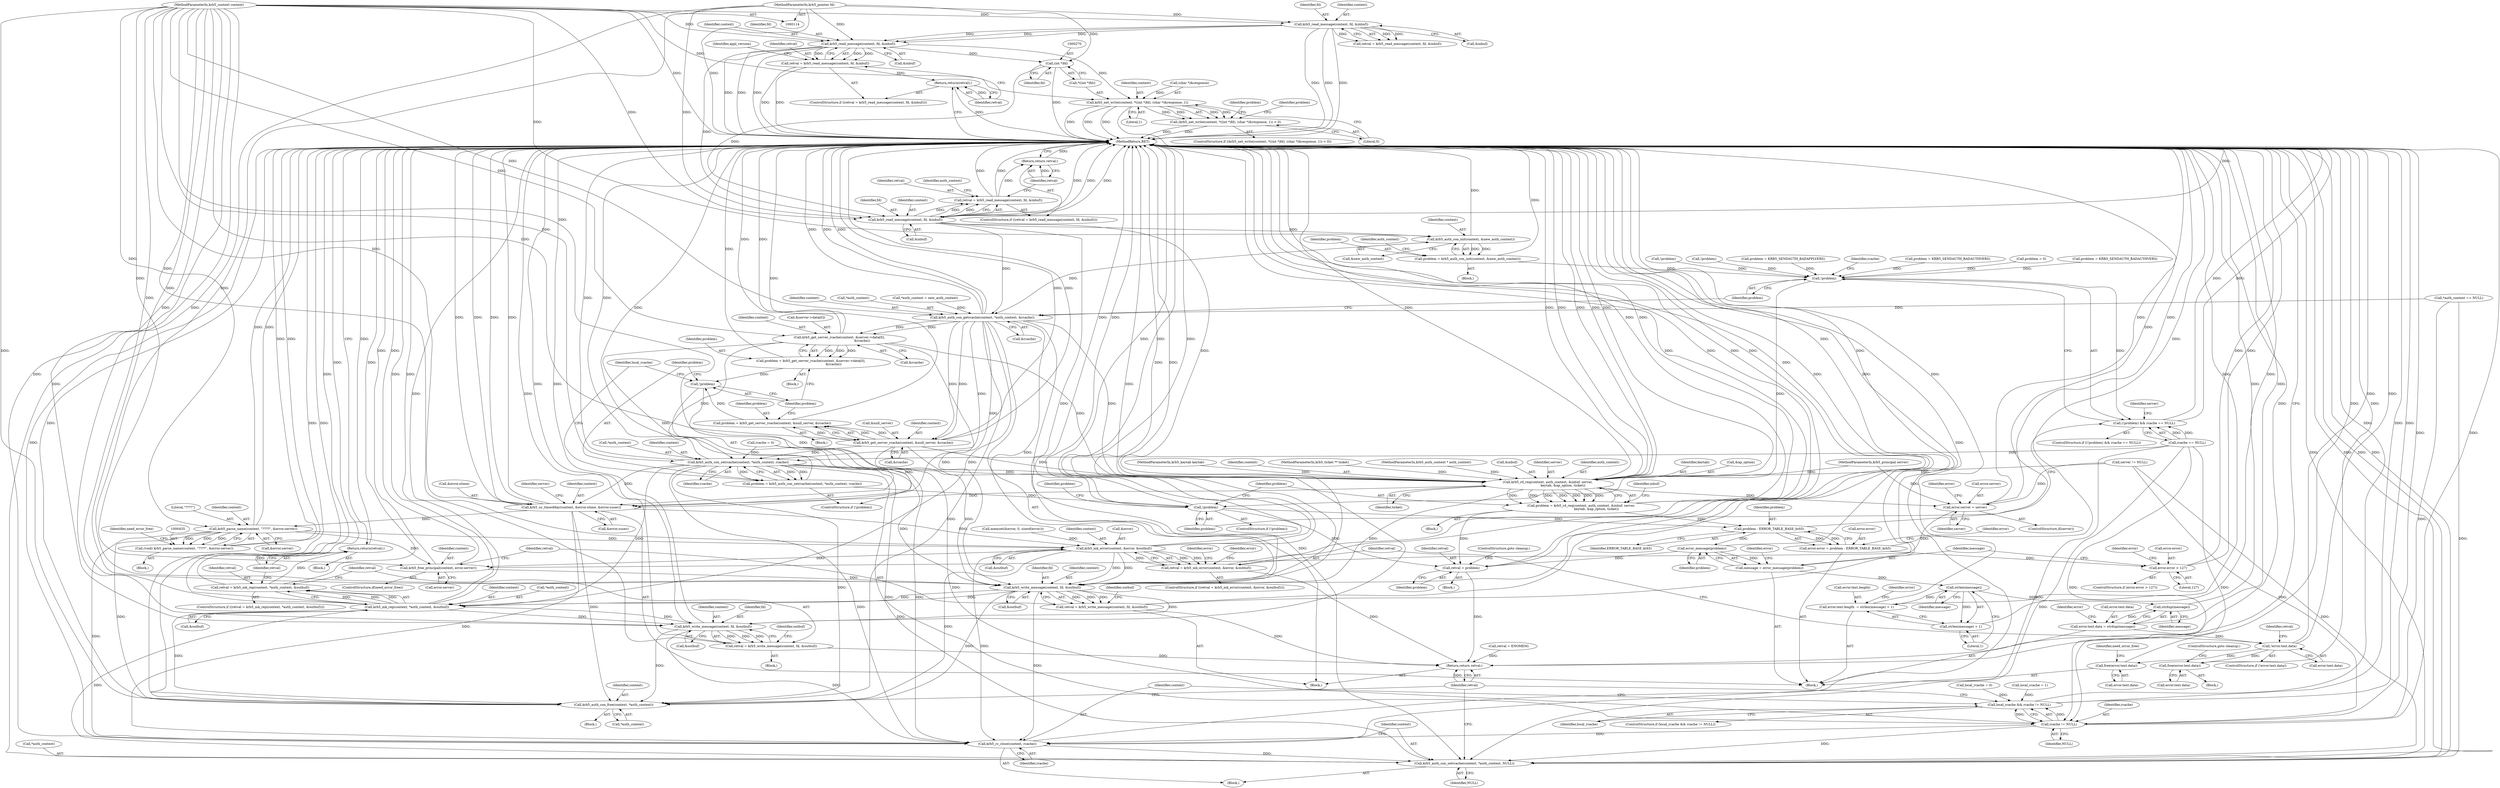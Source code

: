digraph "0_krb5_102bb6ebf20f9174130c85c3b052ae104e5073ec_0@API" {
"1000215" [label="(Call,krb5_read_message(context, fd, &inbuf))"];
"1000168" [label="(Call,krb5_read_message(context, fd, &inbuf))"];
"1000115" [label="(MethodParameterIn,krb5_context context)"];
"1000117" [label="(MethodParameterIn,krb5_pointer fd)"];
"1000213" [label="(Call,retval = krb5_read_message(context, fd, &inbuf))"];
"1000220" [label="(Return,return(retval);)"];
"1000266" [label="(Call,krb5_net_write(context, *((int *)fd), (char *)&response, 1))"];
"1000265" [label="(Call,(krb5_net_write(context, *((int *)fd), (char *)&response, 1)) < 0)"];
"1000288" [label="(Call,krb5_read_message(context, fd, &inbuf))"];
"1000286" [label="(Call,retval = krb5_read_message(context, fd, &inbuf))"];
"1000293" [label="(Return,return retval;)"];
"1000303" [label="(Call,krb5_auth_con_init(context, &new_auth_context))"];
"1000301" [label="(Call,problem = krb5_auth_con_init(context, &new_auth_context))"];
"1000322" [label="(Call,!problem)"];
"1000321" [label="(Call,(!problem) && rcache == NULL)"];
"1000385" [label="(Call,!problem)"];
"1000450" [label="(Call,problem - ERROR_TABLE_BASE_krb5)"];
"1000446" [label="(Call,error.error = problem - ERROR_TABLE_BASE_krb5)"];
"1000454" [label="(Call,error.error > 127)"];
"1000466" [label="(Call,error_message(problem))"];
"1000464" [label="(Call,message = error_message(problem))"];
"1000475" [label="(Call,strlen(message))"];
"1000468" [label="(Call,error.text.length  = strlen(message) + 1)"];
"1000474" [label="(Call,strlen(message) + 1)"];
"1000484" [label="(Call,strdup(message))"];
"1000478" [label="(Call,error.text.data = strdup(message))"];
"1000487" [label="(Call,!error.text.data)"];
"1000508" [label="(Call,free(error.text.data))"];
"1000515" [label="(Call,free(error.text.data))"];
"1000556" [label="(Call,retval = problem)"];
"1000618" [label="(Return,return retval;)"];
"1000314" [label="(Call,krb5_auth_con_getrcache(context, *auth_context, &rcache))"];
"1000341" [label="(Call,krb5_get_server_rcache(context, &server->data[0],\n                                             &rcache))"];
"1000339" [label="(Call,problem = krb5_get_server_rcache(context, &server->data[0],\n                                             &rcache))"];
"1000372" [label="(Call,!problem)"];
"1000376" [label="(Call,krb5_auth_con_setrcache(context, *auth_context, rcache))"];
"1000374" [label="(Call,problem = krb5_auth_con_setrcache(context, *auth_context, rcache))"];
"1000390" [label="(Call,krb5_rd_req(context, auth_context, &inbuf, server,\n                              keytab, &ap_option, ticket))"];
"1000388" [label="(Call,problem = krb5_rd_req(context, auth_context, &inbuf, server,\n                              keytab, &ap_option, ticket))"];
"1000415" [label="(Call,krb5_us_timeofday(context, &error.stime, &error.susec))"];
"1000436" [label="(Call,krb5_parse_name(context, \"????\", &error.server))"];
"1000434" [label="(Call,(void) krb5_parse_name(context, \"????\", &error.server))"];
"1000501" [label="(Call,krb5_mk_error(context, &error, &outbuf))"];
"1000499" [label="(Call,retval = krb5_mk_error(context, &error, &outbuf))"];
"1000523" [label="(Call,krb5_free_principal(context, error.server))"];
"1000542" [label="(Call,krb5_write_message(context, fd, &outbuf))"];
"1000540" [label="(Call,retval = krb5_write_message(context, fd, &outbuf))"];
"1000571" [label="(Call,krb5_mk_rep(context, *auth_context, &outbuf))"];
"1000569" [label="(Call,retval = krb5_mk_rep(context, *auth_context, &outbuf))"];
"1000578" [label="(Return,return(retval);)"];
"1000582" [label="(Call,krb5_write_message(context, fd, &outbuf))"];
"1000580" [label="(Call,retval = krb5_write_message(context, fd, &outbuf))"];
"1000598" [label="(Call,krb5_auth_con_free(context, *auth_context))"];
"1000610" [label="(Call,krb5_rc_close(context, rcache))"];
"1000613" [label="(Call,krb5_auth_con_setrcache(context, *auth_context, NULL))"];
"1000427" [label="(Call,error.server = server)"];
"1000606" [label="(Call,rcache != NULL)"];
"1000604" [label="(Call,local_rcache && rcache != NULL)"];
"1000365" [label="(Call,krb5_get_server_rcache(context, &null_server, &rcache))"];
"1000363" [label="(Call,problem = krb5_get_server_rcache(context, &null_server, &rcache))"];
"1000269" [label="(Call,(int *)fd)"];
"1000365" [label="(Call,krb5_get_server_rcache(context, &null_server, &rcache))"];
"1000494" [label="(Call,retval = ENOMEM)"];
"1000265" [label="(Call,(krb5_net_write(context, *((int *)fd), (char *)&response, 1)) < 0)"];
"1000382" [label="(Identifier,local_rcache)"];
"1000453" [label="(ControlStructure,if (error.error > 127))"];
"1000391" [label="(Identifier,context)"];
"1000117" [label="(MethodParameterIn,krb5_pointer fd)"];
"1000515" [label="(Call,free(error.text.data))"];
"1000477" [label="(Literal,1)"];
"1000509" [label="(Call,error.text.data)"];
"1000464" [label="(Call,message = error_message(problem))"];
"1000340" [label="(Identifier,problem)"];
"1000469" [label="(Call,error.text.length)"];
"1000288" [label="(Call,krb5_read_message(context, fd, &inbuf))"];
"1000298" [label="(Identifier,auth_context)"];
"1000371" [label="(ControlStructure,if (!problem))"];
"1000375" [label="(Identifier,problem)"];
"1000286" [label="(Call,retval = krb5_read_message(context, fd, &inbuf))"];
"1000402" [label="(Identifier,inbuf)"];
"1000475" [label="(Call,strlen(message))"];
"1000551" [label="(Block,)"];
"1000451" [label="(Identifier,problem)"];
"1000293" [label="(Return,return retval;)"];
"1000363" [label="(Call,problem = krb5_get_server_rcache(context, &null_server, &rcache))"];
"1000514" [label="(ControlStructure,goto cleanup;)"];
"1000500" [label="(Identifier,retval)"];
"1000191" [label="(Call,problem = KRB5_SENDAUTH_BADAUTHVERS)"];
"1000582" [label="(Call,krb5_write_message(context, fd, &outbuf))"];
"1000376" [label="(Call,krb5_auth_con_setrcache(context, *auth_context, rcache))"];
"1000304" [label="(Identifier,context)"];
"1000487" [label="(Call,!error.text.data)"];
"1000573" [label="(Call,*auth_context)"];
"1000495" [label="(Identifier,retval)"];
"1000490" [label="(Identifier,error)"];
"1000568" [label="(ControlStructure,if ((retval = krb5_mk_rep(context, *auth_context, &outbuf))))"];
"1000485" [label="(Identifier,message)"];
"1000577" [label="(Block,)"];
"1000377" [label="(Identifier,context)"];
"1000505" [label="(Call,&outbuf)"];
"1000352" [label="(Block,)"];
"1000415" [label="(Call,krb5_us_timeofday(context, &error.stime, &error.susec))"];
"1000218" [label="(Call,&inbuf)"];
"1000271" [label="(Identifier,fd)"];
"1000330" [label="(Call,server != NULL)"];
"1000444" [label="(Identifier,need_error_free)"];
"1000122" [label="(MethodParameterIn,krb5_ticket ** ticket)"];
"1000436" [label="(Call,krb5_parse_name(context, \"????\", &error.server))"];
"1000608" [label="(Identifier,NULL)"];
"1000314" [label="(Call,krb5_auth_con_getrcache(context, *auth_context, &rcache))"];
"1000309" [label="(Identifier,auth_context)"];
"1000153" [label="(Call,problem = 0)"];
"1000614" [label="(Identifier,context)"];
"1000290" [label="(Identifier,fd)"];
"1000285" [label="(ControlStructure,if ((retval = krb5_read_message(context, fd, &inbuf))))"];
"1000433" [label="(Block,)"];
"1000615" [label="(Call,*auth_context)"];
"1000116" [label="(MethodParameterIn,krb5_auth_context * auth_context)"];
"1000542" [label="(Call,krb5_write_message(context, fd, &outbuf))"];
"1000206" [label="(Call,problem = KRB5_SENDAUTH_BADAUTHVERS)"];
"1000307" [label="(Call,*auth_context = new_auth_context)"];
"1000466" [label="(Call,error_message(problem))"];
"1000479" [label="(Call,error.text.data)"];
"1000437" [label="(Identifier,context)"];
"1000277" [label="(Literal,0)"];
"1000502" [label="(Identifier,context)"];
"1000605" [label="(Identifier,local_rcache)"];
"1000620" [label="(MethodReturn,RET)"];
"1000455" [label="(Call,error.error)"];
"1000611" [label="(Identifier,context)"];
"1000454" [label="(Call,error.error > 127)"];
"1000302" [label="(Identifier,problem)"];
"1000405" [label="(Identifier,problem)"];
"1000461" [label="(Identifier,error)"];
"1000583" [label="(Identifier,context)"];
"1000421" [label="(Call,&error.susec)"];
"1000478" [label="(Call,error.text.data = strdup(message))"];
"1000498" [label="(ControlStructure,if ((retval = krb5_mk_error(context, &error, &outbuf))))"];
"1000266" [label="(Call,krb5_net_write(context, *((int *)fd), (char *)&response, 1))"];
"1000569" [label="(Call,retval = krb5_mk_rep(context, *auth_context, &outbuf))"];
"1000212" [label="(ControlStructure,if ((retval = krb5_read_message(context, fd, &inbuf))))"];
"1000597" [label="(Block,)"];
"1000253" [label="(Call,!problem)"];
"1000603" [label="(ControlStructure,if (local_rcache && rcache != NULL))"];
"1000323" [label="(Identifier,problem)"];
"1000428" [label="(Call,error.server)"];
"1000541" [label="(Identifier,retval)"];
"1000322" [label="(Call,!problem)"];
"1000434" [label="(Call,(void) krb5_parse_name(context, \"????\", &error.server))"];
"1000389" [label="(Identifier,problem)"];
"1000575" [label="(Call,&outbuf)"];
"1000581" [label="(Identifier,retval)"];
"1000227" [label="(Call,!problem)"];
"1000216" [label="(Identifier,context)"];
"1000450" [label="(Call,problem - ERROR_TABLE_BASE_krb5)"];
"1000349" [label="(Call,&rcache)"];
"1000366" [label="(Identifier,context)"];
"1000607" [label="(Identifier,rcache)"];
"1000481" [label="(Identifier,error)"];
"1000217" [label="(Identifier,fd)"];
"1000618" [label="(Return,return retval;)"];
"1000499" [label="(Call,retval = krb5_mk_error(context, &error, &outbuf))"];
"1000617" [label="(Identifier,NULL)"];
"1000280" [label="(Identifier,problem)"];
"1000393" [label="(Call,&inbuf)"];
"1000169" [label="(Identifier,context)"];
"1000613" [label="(Call,krb5_auth_con_setrcache(context, *auth_context, NULL))"];
"1000589" [label="(Identifier,outbuf)"];
"1000521" [label="(ControlStructure,if(need_error_free))"];
"1000386" [label="(Identifier,problem)"];
"1000474" [label="(Call,strlen(message) + 1)"];
"1000373" [label="(Identifier,problem)"];
"1000438" [label="(Literal,\"????\")"];
"1000448" [label="(Identifier,error)"];
"1000446" [label="(Call,error.error = problem - ERROR_TABLE_BASE_krb5)"];
"1000488" [label="(Call,error.text.data)"];
"1000417" [label="(Call,&error.stime)"];
"1000559" [label="(ControlStructure,goto cleanup;)"];
"1000324" [label="(Call,rcache == NULL)"];
"1000268" [label="(Call,*((int *)fd))"];
"1000571" [label="(Call,krb5_mk_rep(context, *auth_context, &outbuf))"];
"1000385" [label="(Call,!problem)"];
"1000580" [label="(Call,retval = krb5_write_message(context, fd, &outbuf))"];
"1000439" [label="(Call,&error.server)"];
"1000507" [label="(Block,)"];
"1000395" [label="(Identifier,server)"];
"1000244" [label="(Call,problem = KRB5_SENDAUTH_BADAPPLVERS)"];
"1000486" [label="(ControlStructure,if (!error.text.data))"];
"1000392" [label="(Identifier,auth_context)"];
"1000221" [label="(Identifier,retval)"];
"1000315" [label="(Identifier,context)"];
"1000264" [label="(ControlStructure,if ((krb5_net_write(context, *((int *)fd), (char *)&response, 1)) < 0))"];
"1000115" [label="(MethodParameterIn,krb5_context context)"];
"1000579" [label="(Identifier,retval)"];
"1000425" [label="(ControlStructure,if(server))"];
"1000166" [label="(Call,retval = krb5_read_message(context, fd, &inbuf))"];
"1000325" [label="(Identifier,rcache)"];
"1000585" [label="(Call,&outbuf)"];
"1000380" [label="(Identifier,rcache)"];
"1000599" [label="(Identifier,context)"];
"1000578" [label="(Return,return(retval);)"];
"1000426" [label="(Identifier,server)"];
"1000570" [label="(Identifier,retval)"];
"1000396" [label="(Identifier,keytab)"];
"1000511" [label="(Identifier,error)"];
"1000276" [label="(Literal,1)"];
"1000431" [label="(Identifier,server)"];
"1000300" [label="(Block,)"];
"1000387" [label="(Block,)"];
"1000516" [label="(Call,error.text.data)"];
"1000342" [label="(Identifier,context)"];
"1000320" [label="(ControlStructure,if ((!problem) && rcache == NULL))"];
"1000406" [label="(Block,)"];
"1000272" [label="(Call,(char *)&response)"];
"1000294" [label="(Identifier,retval)"];
"1000501" [label="(Call,krb5_mk_error(context, &error, &outbuf))"];
"1000214" [label="(Identifier,retval)"];
"1000609" [label="(Block,)"];
"1000364" [label="(Identifier,problem)"];
"1000296" [label="(Call,*auth_context == NULL)"];
"1000316" [label="(Call,*auth_context)"];
"1000397" [label="(Call,&ap_option)"];
"1000171" [label="(Call,&inbuf)"];
"1000584" [label="(Identifier,fd)"];
"1000338" [label="(Block,)"];
"1000549" [label="(Identifier,outbuf)"];
"1000468" [label="(Call,error.text.length  = strlen(message) + 1)"];
"1000399" [label="(Identifier,ticket)"];
"1000146" [label="(Call,local_rcache = 0)"];
"1000619" [label="(Identifier,retval)"];
"1000305" [label="(Call,&new_auth_context)"];
"1000452" [label="(Identifier,ERROR_TABLE_BASE_krb5)"];
"1000503" [label="(Call,&error)"];
"1000556" [label="(Call,retval = problem)"];
"1000456" [label="(Identifier,error)"];
"1000343" [label="(Call,&server->data[0])"];
"1000471" [label="(Identifier,error)"];
"1000558" [label="(Identifier,problem)"];
"1000476" [label="(Identifier,message)"];
"1000220" [label="(Return,return(retval);)"];
"1000600" [label="(Call,*auth_context)"];
"1000170" [label="(Identifier,fd)"];
"1000267" [label="(Identifier,context)"];
"1000291" [label="(Call,&inbuf)"];
"1000465" [label="(Identifier,message)"];
"1000303" [label="(Call,krb5_auth_con_init(context, &new_auth_context))"];
"1000557" [label="(Identifier,retval)"];
"1000545" [label="(Call,&outbuf)"];
"1000447" [label="(Call,error.error)"];
"1000525" [label="(Call,error.server)"];
"1000604" [label="(Call,local_rcache && rcache != NULL)"];
"1000225" [label="(Identifier,appl_version)"];
"1000369" [label="(Call,&rcache)"];
"1000119" [label="(MethodParameterIn,krb5_principal server)"];
"1000124" [label="(Block,)"];
"1000213" [label="(Call,retval = krb5_read_message(context, fd, &inbuf))"];
"1000135" [label="(Call,rcache = 0)"];
"1000427" [label="(Call,error.server = server)"];
"1000168" [label="(Call,krb5_read_message(context, fd, &inbuf))"];
"1000388" [label="(Call,problem = krb5_rd_req(context, auth_context, &inbuf, server,\n                              keytab, &ap_option, ticket))"];
"1000301" [label="(Call,problem = krb5_auth_con_init(context, &new_auth_context))"];
"1000522" [label="(Identifier,need_error_free)"];
"1000318" [label="(Call,&rcache)"];
"1000390" [label="(Call,krb5_rd_req(context, auth_context, &inbuf, server,\n                              keytab, &ap_option, ticket))"];
"1000540" [label="(Call,retval = krb5_write_message(context, fd, &outbuf))"];
"1000269" [label="(Call,(int *)fd)"];
"1000610" [label="(Call,krb5_rc_close(context, rcache))"];
"1000367" [label="(Call,&null_server)"];
"1000282" [label="(Identifier,problem)"];
"1000287" [label="(Identifier,retval)"];
"1000524" [label="(Identifier,context)"];
"1000339" [label="(Call,problem = krb5_get_server_rcache(context, &server->data[0],\n                                             &rcache))"];
"1000467" [label="(Identifier,problem)"];
"1000598" [label="(Call,krb5_auth_con_free(context, *auth_context))"];
"1000544" [label="(Identifier,fd)"];
"1000606" [label="(Call,rcache != NULL)"];
"1000378" [label="(Call,*auth_context)"];
"1000289" [label="(Identifier,context)"];
"1000372" [label="(Call,!problem)"];
"1000458" [label="(Literal,127)"];
"1000543" [label="(Identifier,context)"];
"1000341" [label="(Call,krb5_get_server_rcache(context, &server->data[0],\n                                             &rcache))"];
"1000321" [label="(Call,(!problem) && rcache == NULL)"];
"1000612" [label="(Identifier,rcache)"];
"1000384" [label="(ControlStructure,if (!problem))"];
"1000518" [label="(Identifier,error)"];
"1000381" [label="(Call,local_rcache = 1)"];
"1000508" [label="(Call,free(error.text.data))"];
"1000523" [label="(Call,krb5_free_principal(context, error.server))"];
"1000331" [label="(Identifier,server)"];
"1000484" [label="(Call,strdup(message))"];
"1000572" [label="(Identifier,context)"];
"1000416" [label="(Identifier,context)"];
"1000567" [label="(Block,)"];
"1000409" [label="(Call,memset(&error, 0, sizeof(error)))"];
"1000215" [label="(Call,krb5_read_message(context, fd, &inbuf))"];
"1000374" [label="(Call,problem = krb5_auth_con_setrcache(context, *auth_context, rcache))"];
"1000121" [label="(MethodParameterIn,krb5_keytab keytab)"];
"1000215" -> "1000213"  [label="AST: "];
"1000215" -> "1000218"  [label="CFG: "];
"1000216" -> "1000215"  [label="AST: "];
"1000217" -> "1000215"  [label="AST: "];
"1000218" -> "1000215"  [label="AST: "];
"1000213" -> "1000215"  [label="CFG: "];
"1000215" -> "1000620"  [label="DDG: "];
"1000215" -> "1000620"  [label="DDG: "];
"1000215" -> "1000620"  [label="DDG: "];
"1000215" -> "1000213"  [label="DDG: "];
"1000215" -> "1000213"  [label="DDG: "];
"1000215" -> "1000213"  [label="DDG: "];
"1000168" -> "1000215"  [label="DDG: "];
"1000168" -> "1000215"  [label="DDG: "];
"1000168" -> "1000215"  [label="DDG: "];
"1000115" -> "1000215"  [label="DDG: "];
"1000117" -> "1000215"  [label="DDG: "];
"1000215" -> "1000266"  [label="DDG: "];
"1000215" -> "1000269"  [label="DDG: "];
"1000215" -> "1000288"  [label="DDG: "];
"1000168" -> "1000166"  [label="AST: "];
"1000168" -> "1000171"  [label="CFG: "];
"1000169" -> "1000168"  [label="AST: "];
"1000170" -> "1000168"  [label="AST: "];
"1000171" -> "1000168"  [label="AST: "];
"1000166" -> "1000168"  [label="CFG: "];
"1000168" -> "1000620"  [label="DDG: "];
"1000168" -> "1000620"  [label="DDG: "];
"1000168" -> "1000620"  [label="DDG: "];
"1000168" -> "1000166"  [label="DDG: "];
"1000168" -> "1000166"  [label="DDG: "];
"1000168" -> "1000166"  [label="DDG: "];
"1000115" -> "1000168"  [label="DDG: "];
"1000117" -> "1000168"  [label="DDG: "];
"1000115" -> "1000114"  [label="AST: "];
"1000115" -> "1000620"  [label="DDG: "];
"1000115" -> "1000266"  [label="DDG: "];
"1000115" -> "1000288"  [label="DDG: "];
"1000115" -> "1000303"  [label="DDG: "];
"1000115" -> "1000314"  [label="DDG: "];
"1000115" -> "1000341"  [label="DDG: "];
"1000115" -> "1000365"  [label="DDG: "];
"1000115" -> "1000376"  [label="DDG: "];
"1000115" -> "1000390"  [label="DDG: "];
"1000115" -> "1000415"  [label="DDG: "];
"1000115" -> "1000436"  [label="DDG: "];
"1000115" -> "1000501"  [label="DDG: "];
"1000115" -> "1000523"  [label="DDG: "];
"1000115" -> "1000542"  [label="DDG: "];
"1000115" -> "1000571"  [label="DDG: "];
"1000115" -> "1000582"  [label="DDG: "];
"1000115" -> "1000598"  [label="DDG: "];
"1000115" -> "1000610"  [label="DDG: "];
"1000115" -> "1000613"  [label="DDG: "];
"1000117" -> "1000114"  [label="AST: "];
"1000117" -> "1000620"  [label="DDG: "];
"1000117" -> "1000269"  [label="DDG: "];
"1000117" -> "1000288"  [label="DDG: "];
"1000117" -> "1000542"  [label="DDG: "];
"1000117" -> "1000582"  [label="DDG: "];
"1000213" -> "1000212"  [label="AST: "];
"1000214" -> "1000213"  [label="AST: "];
"1000221" -> "1000213"  [label="CFG: "];
"1000225" -> "1000213"  [label="CFG: "];
"1000213" -> "1000620"  [label="DDG: "];
"1000213" -> "1000620"  [label="DDG: "];
"1000213" -> "1000220"  [label="DDG: "];
"1000220" -> "1000212"  [label="AST: "];
"1000220" -> "1000221"  [label="CFG: "];
"1000221" -> "1000220"  [label="AST: "];
"1000620" -> "1000220"  [label="CFG: "];
"1000220" -> "1000620"  [label="DDG: "];
"1000221" -> "1000220"  [label="DDG: "];
"1000266" -> "1000265"  [label="AST: "];
"1000266" -> "1000276"  [label="CFG: "];
"1000267" -> "1000266"  [label="AST: "];
"1000268" -> "1000266"  [label="AST: "];
"1000272" -> "1000266"  [label="AST: "];
"1000276" -> "1000266"  [label="AST: "];
"1000277" -> "1000266"  [label="CFG: "];
"1000266" -> "1000620"  [label="DDG: "];
"1000266" -> "1000620"  [label="DDG: "];
"1000266" -> "1000620"  [label="DDG: "];
"1000266" -> "1000265"  [label="DDG: "];
"1000266" -> "1000265"  [label="DDG: "];
"1000266" -> "1000265"  [label="DDG: "];
"1000266" -> "1000265"  [label="DDG: "];
"1000272" -> "1000266"  [label="DDG: "];
"1000266" -> "1000288"  [label="DDG: "];
"1000265" -> "1000264"  [label="AST: "];
"1000265" -> "1000277"  [label="CFG: "];
"1000277" -> "1000265"  [label="AST: "];
"1000280" -> "1000265"  [label="CFG: "];
"1000282" -> "1000265"  [label="CFG: "];
"1000265" -> "1000620"  [label="DDG: "];
"1000265" -> "1000620"  [label="DDG: "];
"1000288" -> "1000286"  [label="AST: "];
"1000288" -> "1000291"  [label="CFG: "];
"1000289" -> "1000288"  [label="AST: "];
"1000290" -> "1000288"  [label="AST: "];
"1000291" -> "1000288"  [label="AST: "];
"1000286" -> "1000288"  [label="CFG: "];
"1000288" -> "1000620"  [label="DDG: "];
"1000288" -> "1000620"  [label="DDG: "];
"1000288" -> "1000620"  [label="DDG: "];
"1000288" -> "1000286"  [label="DDG: "];
"1000288" -> "1000286"  [label="DDG: "];
"1000288" -> "1000286"  [label="DDG: "];
"1000269" -> "1000288"  [label="DDG: "];
"1000288" -> "1000303"  [label="DDG: "];
"1000288" -> "1000314"  [label="DDG: "];
"1000288" -> "1000390"  [label="DDG: "];
"1000288" -> "1000542"  [label="DDG: "];
"1000286" -> "1000285"  [label="AST: "];
"1000287" -> "1000286"  [label="AST: "];
"1000294" -> "1000286"  [label="CFG: "];
"1000298" -> "1000286"  [label="CFG: "];
"1000286" -> "1000620"  [label="DDG: "];
"1000286" -> "1000620"  [label="DDG: "];
"1000286" -> "1000293"  [label="DDG: "];
"1000293" -> "1000285"  [label="AST: "];
"1000293" -> "1000294"  [label="CFG: "];
"1000294" -> "1000293"  [label="AST: "];
"1000620" -> "1000293"  [label="CFG: "];
"1000293" -> "1000620"  [label="DDG: "];
"1000294" -> "1000293"  [label="DDG: "];
"1000303" -> "1000301"  [label="AST: "];
"1000303" -> "1000305"  [label="CFG: "];
"1000304" -> "1000303"  [label="AST: "];
"1000305" -> "1000303"  [label="AST: "];
"1000301" -> "1000303"  [label="CFG: "];
"1000303" -> "1000620"  [label="DDG: "];
"1000303" -> "1000301"  [label="DDG: "];
"1000303" -> "1000301"  [label="DDG: "];
"1000303" -> "1000314"  [label="DDG: "];
"1000301" -> "1000300"  [label="AST: "];
"1000302" -> "1000301"  [label="AST: "];
"1000309" -> "1000301"  [label="CFG: "];
"1000301" -> "1000620"  [label="DDG: "];
"1000301" -> "1000322"  [label="DDG: "];
"1000322" -> "1000321"  [label="AST: "];
"1000322" -> "1000323"  [label="CFG: "];
"1000323" -> "1000322"  [label="AST: "];
"1000325" -> "1000322"  [label="CFG: "];
"1000321" -> "1000322"  [label="CFG: "];
"1000322" -> "1000321"  [label="DDG: "];
"1000206" -> "1000322"  [label="DDG: "];
"1000153" -> "1000322"  [label="DDG: "];
"1000244" -> "1000322"  [label="DDG: "];
"1000191" -> "1000322"  [label="DDG: "];
"1000227" -> "1000322"  [label="DDG: "];
"1000253" -> "1000322"  [label="DDG: "];
"1000322" -> "1000385"  [label="DDG: "];
"1000321" -> "1000320"  [label="AST: "];
"1000321" -> "1000324"  [label="CFG: "];
"1000324" -> "1000321"  [label="AST: "];
"1000331" -> "1000321"  [label="CFG: "];
"1000386" -> "1000321"  [label="CFG: "];
"1000321" -> "1000620"  [label="DDG: "];
"1000321" -> "1000620"  [label="DDG: "];
"1000324" -> "1000321"  [label="DDG: "];
"1000324" -> "1000321"  [label="DDG: "];
"1000385" -> "1000384"  [label="AST: "];
"1000385" -> "1000386"  [label="CFG: "];
"1000386" -> "1000385"  [label="AST: "];
"1000389" -> "1000385"  [label="CFG: "];
"1000405" -> "1000385"  [label="CFG: "];
"1000385" -> "1000620"  [label="DDG: "];
"1000385" -> "1000620"  [label="DDG: "];
"1000374" -> "1000385"  [label="DDG: "];
"1000372" -> "1000385"  [label="DDG: "];
"1000385" -> "1000450"  [label="DDG: "];
"1000385" -> "1000556"  [label="DDG: "];
"1000450" -> "1000446"  [label="AST: "];
"1000450" -> "1000452"  [label="CFG: "];
"1000451" -> "1000450"  [label="AST: "];
"1000452" -> "1000450"  [label="AST: "];
"1000446" -> "1000450"  [label="CFG: "];
"1000450" -> "1000620"  [label="DDG: "];
"1000450" -> "1000446"  [label="DDG: "];
"1000450" -> "1000446"  [label="DDG: "];
"1000388" -> "1000450"  [label="DDG: "];
"1000450" -> "1000466"  [label="DDG: "];
"1000446" -> "1000406"  [label="AST: "];
"1000447" -> "1000446"  [label="AST: "];
"1000456" -> "1000446"  [label="CFG: "];
"1000446" -> "1000620"  [label="DDG: "];
"1000446" -> "1000454"  [label="DDG: "];
"1000454" -> "1000453"  [label="AST: "];
"1000454" -> "1000458"  [label="CFG: "];
"1000455" -> "1000454"  [label="AST: "];
"1000458" -> "1000454"  [label="AST: "];
"1000461" -> "1000454"  [label="CFG: "];
"1000465" -> "1000454"  [label="CFG: "];
"1000454" -> "1000620"  [label="DDG: "];
"1000454" -> "1000620"  [label="DDG: "];
"1000466" -> "1000464"  [label="AST: "];
"1000466" -> "1000467"  [label="CFG: "];
"1000467" -> "1000466"  [label="AST: "];
"1000464" -> "1000466"  [label="CFG: "];
"1000466" -> "1000620"  [label="DDG: "];
"1000466" -> "1000464"  [label="DDG: "];
"1000466" -> "1000556"  [label="DDG: "];
"1000464" -> "1000406"  [label="AST: "];
"1000465" -> "1000464"  [label="AST: "];
"1000471" -> "1000464"  [label="CFG: "];
"1000464" -> "1000620"  [label="DDG: "];
"1000464" -> "1000475"  [label="DDG: "];
"1000475" -> "1000474"  [label="AST: "];
"1000475" -> "1000476"  [label="CFG: "];
"1000476" -> "1000475"  [label="AST: "];
"1000477" -> "1000475"  [label="CFG: "];
"1000475" -> "1000468"  [label="DDG: "];
"1000475" -> "1000474"  [label="DDG: "];
"1000475" -> "1000484"  [label="DDG: "];
"1000468" -> "1000406"  [label="AST: "];
"1000468" -> "1000474"  [label="CFG: "];
"1000469" -> "1000468"  [label="AST: "];
"1000474" -> "1000468"  [label="AST: "];
"1000481" -> "1000468"  [label="CFG: "];
"1000468" -> "1000620"  [label="DDG: "];
"1000468" -> "1000620"  [label="DDG: "];
"1000474" -> "1000477"  [label="CFG: "];
"1000477" -> "1000474"  [label="AST: "];
"1000474" -> "1000620"  [label="DDG: "];
"1000484" -> "1000478"  [label="AST: "];
"1000484" -> "1000485"  [label="CFG: "];
"1000485" -> "1000484"  [label="AST: "];
"1000478" -> "1000484"  [label="CFG: "];
"1000484" -> "1000620"  [label="DDG: "];
"1000484" -> "1000478"  [label="DDG: "];
"1000478" -> "1000406"  [label="AST: "];
"1000479" -> "1000478"  [label="AST: "];
"1000490" -> "1000478"  [label="CFG: "];
"1000478" -> "1000620"  [label="DDG: "];
"1000478" -> "1000487"  [label="DDG: "];
"1000487" -> "1000486"  [label="AST: "];
"1000487" -> "1000488"  [label="CFG: "];
"1000488" -> "1000487"  [label="AST: "];
"1000495" -> "1000487"  [label="CFG: "];
"1000500" -> "1000487"  [label="CFG: "];
"1000487" -> "1000620"  [label="DDG: "];
"1000487" -> "1000620"  [label="DDG: "];
"1000487" -> "1000508"  [label="DDG: "];
"1000487" -> "1000515"  [label="DDG: "];
"1000508" -> "1000507"  [label="AST: "];
"1000508" -> "1000509"  [label="CFG: "];
"1000509" -> "1000508"  [label="AST: "];
"1000514" -> "1000508"  [label="CFG: "];
"1000508" -> "1000620"  [label="DDG: "];
"1000515" -> "1000406"  [label="AST: "];
"1000515" -> "1000516"  [label="CFG: "];
"1000516" -> "1000515"  [label="AST: "];
"1000522" -> "1000515"  [label="CFG: "];
"1000515" -> "1000620"  [label="DDG: "];
"1000556" -> "1000551"  [label="AST: "];
"1000556" -> "1000558"  [label="CFG: "];
"1000557" -> "1000556"  [label="AST: "];
"1000558" -> "1000556"  [label="AST: "];
"1000559" -> "1000556"  [label="CFG: "];
"1000556" -> "1000620"  [label="DDG: "];
"1000556" -> "1000620"  [label="DDG: "];
"1000388" -> "1000556"  [label="DDG: "];
"1000556" -> "1000618"  [label="DDG: "];
"1000618" -> "1000124"  [label="AST: "];
"1000618" -> "1000619"  [label="CFG: "];
"1000619" -> "1000618"  [label="AST: "];
"1000620" -> "1000618"  [label="CFG: "];
"1000618" -> "1000620"  [label="DDG: "];
"1000619" -> "1000618"  [label="DDG: "];
"1000494" -> "1000618"  [label="DDG: "];
"1000499" -> "1000618"  [label="DDG: "];
"1000580" -> "1000618"  [label="DDG: "];
"1000540" -> "1000618"  [label="DDG: "];
"1000314" -> "1000124"  [label="AST: "];
"1000314" -> "1000318"  [label="CFG: "];
"1000315" -> "1000314"  [label="AST: "];
"1000316" -> "1000314"  [label="AST: "];
"1000318" -> "1000314"  [label="AST: "];
"1000323" -> "1000314"  [label="CFG: "];
"1000314" -> "1000620"  [label="DDG: "];
"1000314" -> "1000620"  [label="DDG: "];
"1000314" -> "1000620"  [label="DDG: "];
"1000296" -> "1000314"  [label="DDG: "];
"1000307" -> "1000314"  [label="DDG: "];
"1000314" -> "1000341"  [label="DDG: "];
"1000314" -> "1000341"  [label="DDG: "];
"1000314" -> "1000365"  [label="DDG: "];
"1000314" -> "1000365"  [label="DDG: "];
"1000314" -> "1000376"  [label="DDG: "];
"1000314" -> "1000390"  [label="DDG: "];
"1000314" -> "1000415"  [label="DDG: "];
"1000314" -> "1000542"  [label="DDG: "];
"1000314" -> "1000571"  [label="DDG: "];
"1000314" -> "1000598"  [label="DDG: "];
"1000314" -> "1000613"  [label="DDG: "];
"1000341" -> "1000339"  [label="AST: "];
"1000341" -> "1000349"  [label="CFG: "];
"1000342" -> "1000341"  [label="AST: "];
"1000343" -> "1000341"  [label="AST: "];
"1000349" -> "1000341"  [label="AST: "];
"1000339" -> "1000341"  [label="CFG: "];
"1000341" -> "1000620"  [label="DDG: "];
"1000341" -> "1000620"  [label="DDG: "];
"1000341" -> "1000339"  [label="DDG: "];
"1000341" -> "1000339"  [label="DDG: "];
"1000341" -> "1000339"  [label="DDG: "];
"1000341" -> "1000376"  [label="DDG: "];
"1000341" -> "1000390"  [label="DDG: "];
"1000341" -> "1000415"  [label="DDG: "];
"1000341" -> "1000542"  [label="DDG: "];
"1000339" -> "1000338"  [label="AST: "];
"1000340" -> "1000339"  [label="AST: "];
"1000373" -> "1000339"  [label="CFG: "];
"1000339" -> "1000620"  [label="DDG: "];
"1000339" -> "1000372"  [label="DDG: "];
"1000372" -> "1000371"  [label="AST: "];
"1000372" -> "1000373"  [label="CFG: "];
"1000373" -> "1000372"  [label="AST: "];
"1000375" -> "1000372"  [label="CFG: "];
"1000382" -> "1000372"  [label="CFG: "];
"1000363" -> "1000372"  [label="DDG: "];
"1000376" -> "1000374"  [label="AST: "];
"1000376" -> "1000380"  [label="CFG: "];
"1000377" -> "1000376"  [label="AST: "];
"1000378" -> "1000376"  [label="AST: "];
"1000380" -> "1000376"  [label="AST: "];
"1000374" -> "1000376"  [label="CFG: "];
"1000376" -> "1000620"  [label="DDG: "];
"1000376" -> "1000620"  [label="DDG: "];
"1000376" -> "1000374"  [label="DDG: "];
"1000376" -> "1000374"  [label="DDG: "];
"1000376" -> "1000374"  [label="DDG: "];
"1000365" -> "1000376"  [label="DDG: "];
"1000324" -> "1000376"  [label="DDG: "];
"1000135" -> "1000376"  [label="DDG: "];
"1000376" -> "1000390"  [label="DDG: "];
"1000376" -> "1000415"  [label="DDG: "];
"1000376" -> "1000542"  [label="DDG: "];
"1000376" -> "1000571"  [label="DDG: "];
"1000376" -> "1000598"  [label="DDG: "];
"1000376" -> "1000606"  [label="DDG: "];
"1000376" -> "1000610"  [label="DDG: "];
"1000376" -> "1000613"  [label="DDG: "];
"1000374" -> "1000371"  [label="AST: "];
"1000375" -> "1000374"  [label="AST: "];
"1000382" -> "1000374"  [label="CFG: "];
"1000374" -> "1000620"  [label="DDG: "];
"1000390" -> "1000388"  [label="AST: "];
"1000390" -> "1000399"  [label="CFG: "];
"1000391" -> "1000390"  [label="AST: "];
"1000392" -> "1000390"  [label="AST: "];
"1000393" -> "1000390"  [label="AST: "];
"1000395" -> "1000390"  [label="AST: "];
"1000396" -> "1000390"  [label="AST: "];
"1000397" -> "1000390"  [label="AST: "];
"1000399" -> "1000390"  [label="AST: "];
"1000388" -> "1000390"  [label="CFG: "];
"1000390" -> "1000620"  [label="DDG: "];
"1000390" -> "1000620"  [label="DDG: "];
"1000390" -> "1000620"  [label="DDG: "];
"1000390" -> "1000620"  [label="DDG: "];
"1000390" -> "1000620"  [label="DDG: "];
"1000390" -> "1000620"  [label="DDG: "];
"1000390" -> "1000388"  [label="DDG: "];
"1000390" -> "1000388"  [label="DDG: "];
"1000390" -> "1000388"  [label="DDG: "];
"1000390" -> "1000388"  [label="DDG: "];
"1000390" -> "1000388"  [label="DDG: "];
"1000390" -> "1000388"  [label="DDG: "];
"1000390" -> "1000388"  [label="DDG: "];
"1000365" -> "1000390"  [label="DDG: "];
"1000116" -> "1000390"  [label="DDG: "];
"1000330" -> "1000390"  [label="DDG: "];
"1000119" -> "1000390"  [label="DDG: "];
"1000121" -> "1000390"  [label="DDG: "];
"1000122" -> "1000390"  [label="DDG: "];
"1000390" -> "1000415"  [label="DDG: "];
"1000390" -> "1000427"  [label="DDG: "];
"1000390" -> "1000542"  [label="DDG: "];
"1000388" -> "1000387"  [label="AST: "];
"1000389" -> "1000388"  [label="AST: "];
"1000402" -> "1000388"  [label="CFG: "];
"1000388" -> "1000620"  [label="DDG: "];
"1000388" -> "1000620"  [label="DDG: "];
"1000415" -> "1000406"  [label="AST: "];
"1000415" -> "1000421"  [label="CFG: "];
"1000416" -> "1000415"  [label="AST: "];
"1000417" -> "1000415"  [label="AST: "];
"1000421" -> "1000415"  [label="AST: "];
"1000426" -> "1000415"  [label="CFG: "];
"1000415" -> "1000620"  [label="DDG: "];
"1000415" -> "1000620"  [label="DDG: "];
"1000415" -> "1000620"  [label="DDG: "];
"1000415" -> "1000620"  [label="DDG: "];
"1000365" -> "1000415"  [label="DDG: "];
"1000415" -> "1000436"  [label="DDG: "];
"1000415" -> "1000501"  [label="DDG: "];
"1000415" -> "1000598"  [label="DDG: "];
"1000415" -> "1000610"  [label="DDG: "];
"1000436" -> "1000434"  [label="AST: "];
"1000436" -> "1000439"  [label="CFG: "];
"1000437" -> "1000436"  [label="AST: "];
"1000438" -> "1000436"  [label="AST: "];
"1000439" -> "1000436"  [label="AST: "];
"1000434" -> "1000436"  [label="CFG: "];
"1000436" -> "1000620"  [label="DDG: "];
"1000436" -> "1000620"  [label="DDG: "];
"1000436" -> "1000434"  [label="DDG: "];
"1000436" -> "1000434"  [label="DDG: "];
"1000436" -> "1000434"  [label="DDG: "];
"1000436" -> "1000501"  [label="DDG: "];
"1000436" -> "1000523"  [label="DDG: "];
"1000436" -> "1000598"  [label="DDG: "];
"1000436" -> "1000610"  [label="DDG: "];
"1000434" -> "1000433"  [label="AST: "];
"1000435" -> "1000434"  [label="AST: "];
"1000444" -> "1000434"  [label="CFG: "];
"1000434" -> "1000620"  [label="DDG: "];
"1000434" -> "1000620"  [label="DDG: "];
"1000501" -> "1000499"  [label="AST: "];
"1000501" -> "1000505"  [label="CFG: "];
"1000502" -> "1000501"  [label="AST: "];
"1000503" -> "1000501"  [label="AST: "];
"1000505" -> "1000501"  [label="AST: "];
"1000499" -> "1000501"  [label="CFG: "];
"1000501" -> "1000620"  [label="DDG: "];
"1000501" -> "1000620"  [label="DDG: "];
"1000501" -> "1000620"  [label="DDG: "];
"1000501" -> "1000499"  [label="DDG: "];
"1000501" -> "1000499"  [label="DDG: "];
"1000501" -> "1000499"  [label="DDG: "];
"1000409" -> "1000501"  [label="DDG: "];
"1000501" -> "1000523"  [label="DDG: "];
"1000501" -> "1000542"  [label="DDG: "];
"1000501" -> "1000542"  [label="DDG: "];
"1000501" -> "1000598"  [label="DDG: "];
"1000501" -> "1000610"  [label="DDG: "];
"1000499" -> "1000498"  [label="AST: "];
"1000500" -> "1000499"  [label="AST: "];
"1000511" -> "1000499"  [label="CFG: "];
"1000518" -> "1000499"  [label="CFG: "];
"1000499" -> "1000620"  [label="DDG: "];
"1000499" -> "1000620"  [label="DDG: "];
"1000523" -> "1000521"  [label="AST: "];
"1000523" -> "1000525"  [label="CFG: "];
"1000524" -> "1000523"  [label="AST: "];
"1000525" -> "1000523"  [label="AST: "];
"1000541" -> "1000523"  [label="CFG: "];
"1000523" -> "1000620"  [label="DDG: "];
"1000523" -> "1000620"  [label="DDG: "];
"1000427" -> "1000523"  [label="DDG: "];
"1000523" -> "1000542"  [label="DDG: "];
"1000542" -> "1000540"  [label="AST: "];
"1000542" -> "1000545"  [label="CFG: "];
"1000543" -> "1000542"  [label="AST: "];
"1000544" -> "1000542"  [label="AST: "];
"1000545" -> "1000542"  [label="AST: "];
"1000540" -> "1000542"  [label="CFG: "];
"1000542" -> "1000620"  [label="DDG: "];
"1000542" -> "1000620"  [label="DDG: "];
"1000542" -> "1000620"  [label="DDG: "];
"1000542" -> "1000540"  [label="DDG: "];
"1000542" -> "1000540"  [label="DDG: "];
"1000542" -> "1000540"  [label="DDG: "];
"1000365" -> "1000542"  [label="DDG: "];
"1000542" -> "1000571"  [label="DDG: "];
"1000542" -> "1000571"  [label="DDG: "];
"1000542" -> "1000582"  [label="DDG: "];
"1000542" -> "1000598"  [label="DDG: "];
"1000542" -> "1000610"  [label="DDG: "];
"1000540" -> "1000124"  [label="AST: "];
"1000541" -> "1000540"  [label="AST: "];
"1000549" -> "1000540"  [label="CFG: "];
"1000540" -> "1000620"  [label="DDG: "];
"1000540" -> "1000620"  [label="DDG: "];
"1000571" -> "1000569"  [label="AST: "];
"1000571" -> "1000575"  [label="CFG: "];
"1000572" -> "1000571"  [label="AST: "];
"1000573" -> "1000571"  [label="AST: "];
"1000575" -> "1000571"  [label="AST: "];
"1000569" -> "1000571"  [label="CFG: "];
"1000571" -> "1000620"  [label="DDG: "];
"1000571" -> "1000620"  [label="DDG: "];
"1000571" -> "1000620"  [label="DDG: "];
"1000571" -> "1000569"  [label="DDG: "];
"1000571" -> "1000569"  [label="DDG: "];
"1000571" -> "1000569"  [label="DDG: "];
"1000571" -> "1000582"  [label="DDG: "];
"1000571" -> "1000582"  [label="DDG: "];
"1000571" -> "1000598"  [label="DDG: "];
"1000571" -> "1000613"  [label="DDG: "];
"1000569" -> "1000568"  [label="AST: "];
"1000570" -> "1000569"  [label="AST: "];
"1000579" -> "1000569"  [label="CFG: "];
"1000581" -> "1000569"  [label="CFG: "];
"1000569" -> "1000620"  [label="DDG: "];
"1000569" -> "1000620"  [label="DDG: "];
"1000569" -> "1000578"  [label="DDG: "];
"1000578" -> "1000577"  [label="AST: "];
"1000578" -> "1000579"  [label="CFG: "];
"1000579" -> "1000578"  [label="AST: "];
"1000620" -> "1000578"  [label="CFG: "];
"1000578" -> "1000620"  [label="DDG: "];
"1000579" -> "1000578"  [label="DDG: "];
"1000582" -> "1000580"  [label="AST: "];
"1000582" -> "1000585"  [label="CFG: "];
"1000583" -> "1000582"  [label="AST: "];
"1000584" -> "1000582"  [label="AST: "];
"1000585" -> "1000582"  [label="AST: "];
"1000580" -> "1000582"  [label="CFG: "];
"1000582" -> "1000620"  [label="DDG: "];
"1000582" -> "1000620"  [label="DDG: "];
"1000582" -> "1000620"  [label="DDG: "];
"1000582" -> "1000580"  [label="DDG: "];
"1000582" -> "1000580"  [label="DDG: "];
"1000582" -> "1000580"  [label="DDG: "];
"1000582" -> "1000598"  [label="DDG: "];
"1000582" -> "1000610"  [label="DDG: "];
"1000580" -> "1000567"  [label="AST: "];
"1000581" -> "1000580"  [label="AST: "];
"1000589" -> "1000580"  [label="CFG: "];
"1000580" -> "1000620"  [label="DDG: "];
"1000580" -> "1000620"  [label="DDG: "];
"1000598" -> "1000597"  [label="AST: "];
"1000598" -> "1000600"  [label="CFG: "];
"1000599" -> "1000598"  [label="AST: "];
"1000600" -> "1000598"  [label="AST: "];
"1000619" -> "1000598"  [label="CFG: "];
"1000598" -> "1000620"  [label="DDG: "];
"1000598" -> "1000620"  [label="DDG: "];
"1000598" -> "1000620"  [label="DDG: "];
"1000610" -> "1000609"  [label="AST: "];
"1000610" -> "1000612"  [label="CFG: "];
"1000611" -> "1000610"  [label="AST: "];
"1000612" -> "1000610"  [label="AST: "];
"1000614" -> "1000610"  [label="CFG: "];
"1000610" -> "1000620"  [label="DDG: "];
"1000610" -> "1000620"  [label="DDG: "];
"1000606" -> "1000610"  [label="DDG: "];
"1000324" -> "1000610"  [label="DDG: "];
"1000135" -> "1000610"  [label="DDG: "];
"1000610" -> "1000613"  [label="DDG: "];
"1000613" -> "1000609"  [label="AST: "];
"1000613" -> "1000617"  [label="CFG: "];
"1000614" -> "1000613"  [label="AST: "];
"1000615" -> "1000613"  [label="AST: "];
"1000617" -> "1000613"  [label="AST: "];
"1000619" -> "1000613"  [label="CFG: "];
"1000613" -> "1000620"  [label="DDG: "];
"1000613" -> "1000620"  [label="DDG: "];
"1000613" -> "1000620"  [label="DDG: "];
"1000613" -> "1000620"  [label="DDG: "];
"1000324" -> "1000613"  [label="DDG: "];
"1000296" -> "1000613"  [label="DDG: "];
"1000606" -> "1000613"  [label="DDG: "];
"1000330" -> "1000613"  [label="DDG: "];
"1000427" -> "1000425"  [label="AST: "];
"1000427" -> "1000431"  [label="CFG: "];
"1000428" -> "1000427"  [label="AST: "];
"1000431" -> "1000427"  [label="AST: "];
"1000448" -> "1000427"  [label="CFG: "];
"1000427" -> "1000620"  [label="DDG: "];
"1000427" -> "1000620"  [label="DDG: "];
"1000330" -> "1000427"  [label="DDG: "];
"1000119" -> "1000427"  [label="DDG: "];
"1000606" -> "1000604"  [label="AST: "];
"1000606" -> "1000608"  [label="CFG: "];
"1000607" -> "1000606"  [label="AST: "];
"1000608" -> "1000606"  [label="AST: "];
"1000604" -> "1000606"  [label="CFG: "];
"1000606" -> "1000620"  [label="DDG: "];
"1000606" -> "1000620"  [label="DDG: "];
"1000606" -> "1000604"  [label="DDG: "];
"1000606" -> "1000604"  [label="DDG: "];
"1000324" -> "1000606"  [label="DDG: "];
"1000324" -> "1000606"  [label="DDG: "];
"1000135" -> "1000606"  [label="DDG: "];
"1000296" -> "1000606"  [label="DDG: "];
"1000330" -> "1000606"  [label="DDG: "];
"1000604" -> "1000603"  [label="AST: "];
"1000604" -> "1000605"  [label="CFG: "];
"1000605" -> "1000604"  [label="AST: "];
"1000611" -> "1000604"  [label="CFG: "];
"1000619" -> "1000604"  [label="CFG: "];
"1000604" -> "1000620"  [label="DDG: "];
"1000604" -> "1000620"  [label="DDG: "];
"1000604" -> "1000620"  [label="DDG: "];
"1000381" -> "1000604"  [label="DDG: "];
"1000146" -> "1000604"  [label="DDG: "];
"1000365" -> "1000363"  [label="AST: "];
"1000365" -> "1000369"  [label="CFG: "];
"1000366" -> "1000365"  [label="AST: "];
"1000367" -> "1000365"  [label="AST: "];
"1000369" -> "1000365"  [label="AST: "];
"1000363" -> "1000365"  [label="CFG: "];
"1000365" -> "1000620"  [label="DDG: "];
"1000365" -> "1000620"  [label="DDG: "];
"1000365" -> "1000363"  [label="DDG: "];
"1000365" -> "1000363"  [label="DDG: "];
"1000365" -> "1000363"  [label="DDG: "];
"1000363" -> "1000352"  [label="AST: "];
"1000364" -> "1000363"  [label="AST: "];
"1000373" -> "1000363"  [label="CFG: "];
"1000363" -> "1000620"  [label="DDG: "];
"1000269" -> "1000268"  [label="AST: "];
"1000269" -> "1000271"  [label="CFG: "];
"1000270" -> "1000269"  [label="AST: "];
"1000271" -> "1000269"  [label="AST: "];
"1000268" -> "1000269"  [label="CFG: "];
"1000269" -> "1000620"  [label="DDG: "];
}
